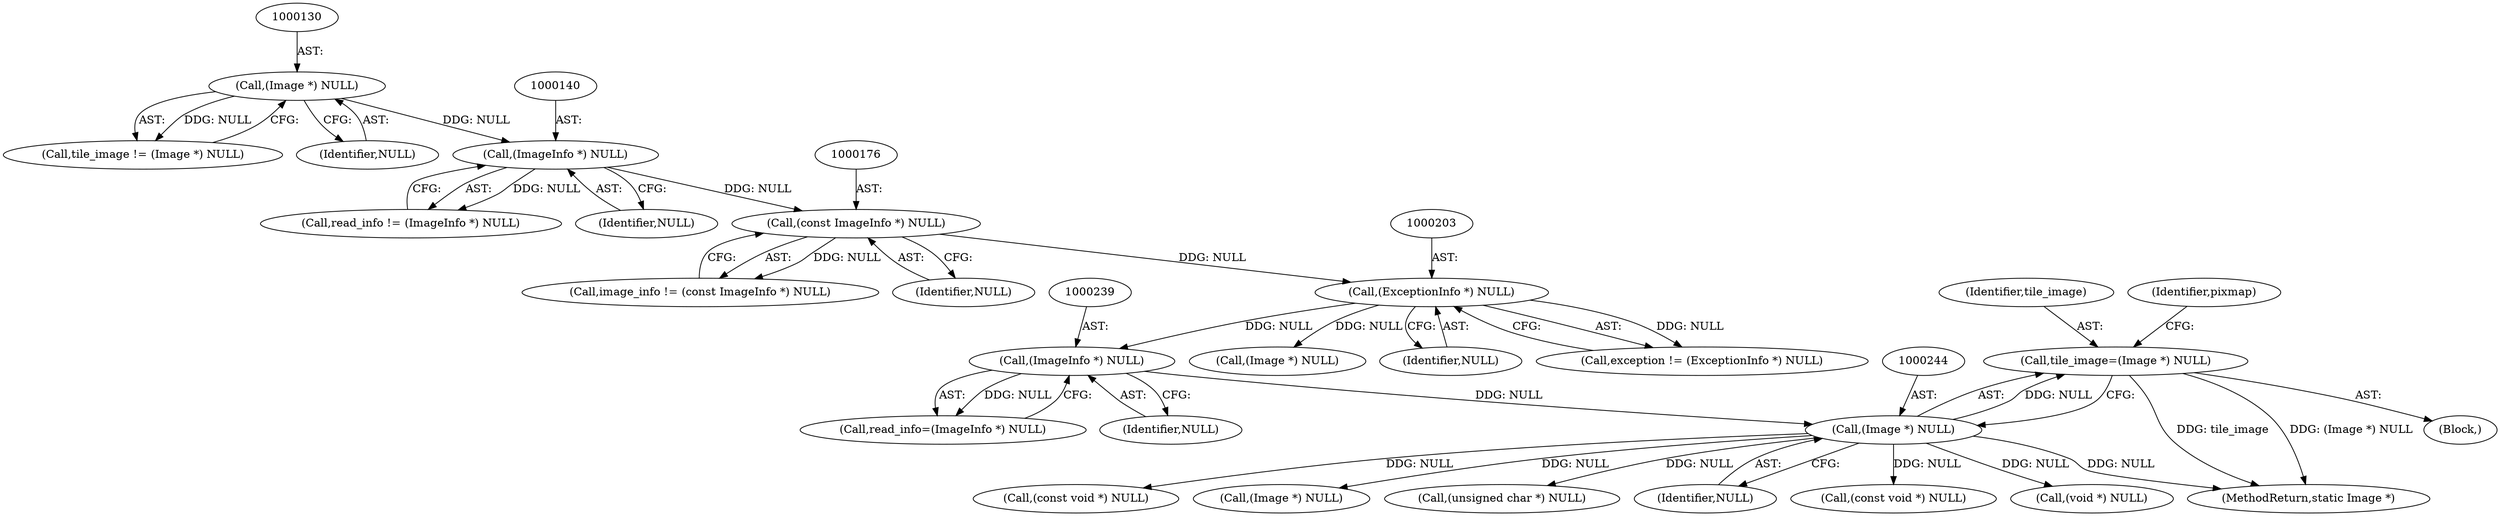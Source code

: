 digraph "0_ImageMagick_afa878a689870c28b6994ecf3bb8dbfb2b76d135@pointer" {
"1000241" [label="(Call,tile_image=(Image *) NULL)"];
"1000243" [label="(Call,(Image *) NULL)"];
"1000238" [label="(Call,(ImageInfo *) NULL)"];
"1000202" [label="(Call,(ExceptionInfo *) NULL)"];
"1000175" [label="(Call,(const ImageInfo *) NULL)"];
"1000139" [label="(Call,(ImageInfo *) NULL)"];
"1000129" [label="(Call,(Image *) NULL)"];
"1000240" [label="(Identifier,NULL)"];
"1002088" [label="(Call,(unsigned char *) NULL)"];
"1002160" [label="(Call,(const void *) NULL)"];
"1002272" [label="(Call,(void *) NULL)"];
"1000129" [label="(Call,(Image *) NULL)"];
"1000245" [label="(Identifier,NULL)"];
"1000243" [label="(Call,(Image *) NULL)"];
"1000175" [label="(Call,(const ImageInfo *) NULL)"];
"1000127" [label="(Call,tile_image != (Image *) NULL)"];
"1000177" [label="(Identifier,NULL)"];
"1000204" [label="(Identifier,NULL)"];
"1000236" [label="(Call,read_info=(ImageInfo *) NULL)"];
"1002647" [label="(MethodReturn,static Image *)"];
"1000200" [label="(Call,exception != (ExceptionInfo *) NULL)"];
"1000242" [label="(Identifier,tile_image)"];
"1000131" [label="(Identifier,NULL)"];
"1002122" [label="(Call,(const void *) NULL)"];
"1001206" [label="(Call,(Image *) NULL)"];
"1000141" [label="(Identifier,NULL)"];
"1000173" [label="(Call,image_info != (const ImageInfo *) NULL)"];
"1000241" [label="(Call,tile_image=(Image *) NULL)"];
"1000233" [label="(Call,(Image *) NULL)"];
"1000238" [label="(Call,(ImageInfo *) NULL)"];
"1000139" [label="(Call,(ImageInfo *) NULL)"];
"1000137" [label="(Call,read_info != (ImageInfo *) NULL)"];
"1000124" [label="(Block,)"];
"1000202" [label="(Call,(ExceptionInfo *) NULL)"];
"1000248" [label="(Identifier,pixmap)"];
"1000241" -> "1000124"  [label="AST: "];
"1000241" -> "1000243"  [label="CFG: "];
"1000242" -> "1000241"  [label="AST: "];
"1000243" -> "1000241"  [label="AST: "];
"1000248" -> "1000241"  [label="CFG: "];
"1000241" -> "1002647"  [label="DDG: tile_image"];
"1000241" -> "1002647"  [label="DDG: (Image *) NULL"];
"1000243" -> "1000241"  [label="DDG: NULL"];
"1000243" -> "1000245"  [label="CFG: "];
"1000244" -> "1000243"  [label="AST: "];
"1000245" -> "1000243"  [label="AST: "];
"1000243" -> "1002647"  [label="DDG: NULL"];
"1000238" -> "1000243"  [label="DDG: NULL"];
"1000243" -> "1001206"  [label="DDG: NULL"];
"1000243" -> "1002088"  [label="DDG: NULL"];
"1000243" -> "1002122"  [label="DDG: NULL"];
"1000243" -> "1002160"  [label="DDG: NULL"];
"1000243" -> "1002272"  [label="DDG: NULL"];
"1000238" -> "1000236"  [label="AST: "];
"1000238" -> "1000240"  [label="CFG: "];
"1000239" -> "1000238"  [label="AST: "];
"1000240" -> "1000238"  [label="AST: "];
"1000236" -> "1000238"  [label="CFG: "];
"1000238" -> "1000236"  [label="DDG: NULL"];
"1000202" -> "1000238"  [label="DDG: NULL"];
"1000202" -> "1000200"  [label="AST: "];
"1000202" -> "1000204"  [label="CFG: "];
"1000203" -> "1000202"  [label="AST: "];
"1000204" -> "1000202"  [label="AST: "];
"1000200" -> "1000202"  [label="CFG: "];
"1000202" -> "1000200"  [label="DDG: NULL"];
"1000175" -> "1000202"  [label="DDG: NULL"];
"1000202" -> "1000233"  [label="DDG: NULL"];
"1000175" -> "1000173"  [label="AST: "];
"1000175" -> "1000177"  [label="CFG: "];
"1000176" -> "1000175"  [label="AST: "];
"1000177" -> "1000175"  [label="AST: "];
"1000173" -> "1000175"  [label="CFG: "];
"1000175" -> "1000173"  [label="DDG: NULL"];
"1000139" -> "1000175"  [label="DDG: NULL"];
"1000139" -> "1000137"  [label="AST: "];
"1000139" -> "1000141"  [label="CFG: "];
"1000140" -> "1000139"  [label="AST: "];
"1000141" -> "1000139"  [label="AST: "];
"1000137" -> "1000139"  [label="CFG: "];
"1000139" -> "1000137"  [label="DDG: NULL"];
"1000129" -> "1000139"  [label="DDG: NULL"];
"1000129" -> "1000127"  [label="AST: "];
"1000129" -> "1000131"  [label="CFG: "];
"1000130" -> "1000129"  [label="AST: "];
"1000131" -> "1000129"  [label="AST: "];
"1000127" -> "1000129"  [label="CFG: "];
"1000129" -> "1000127"  [label="DDG: NULL"];
}
